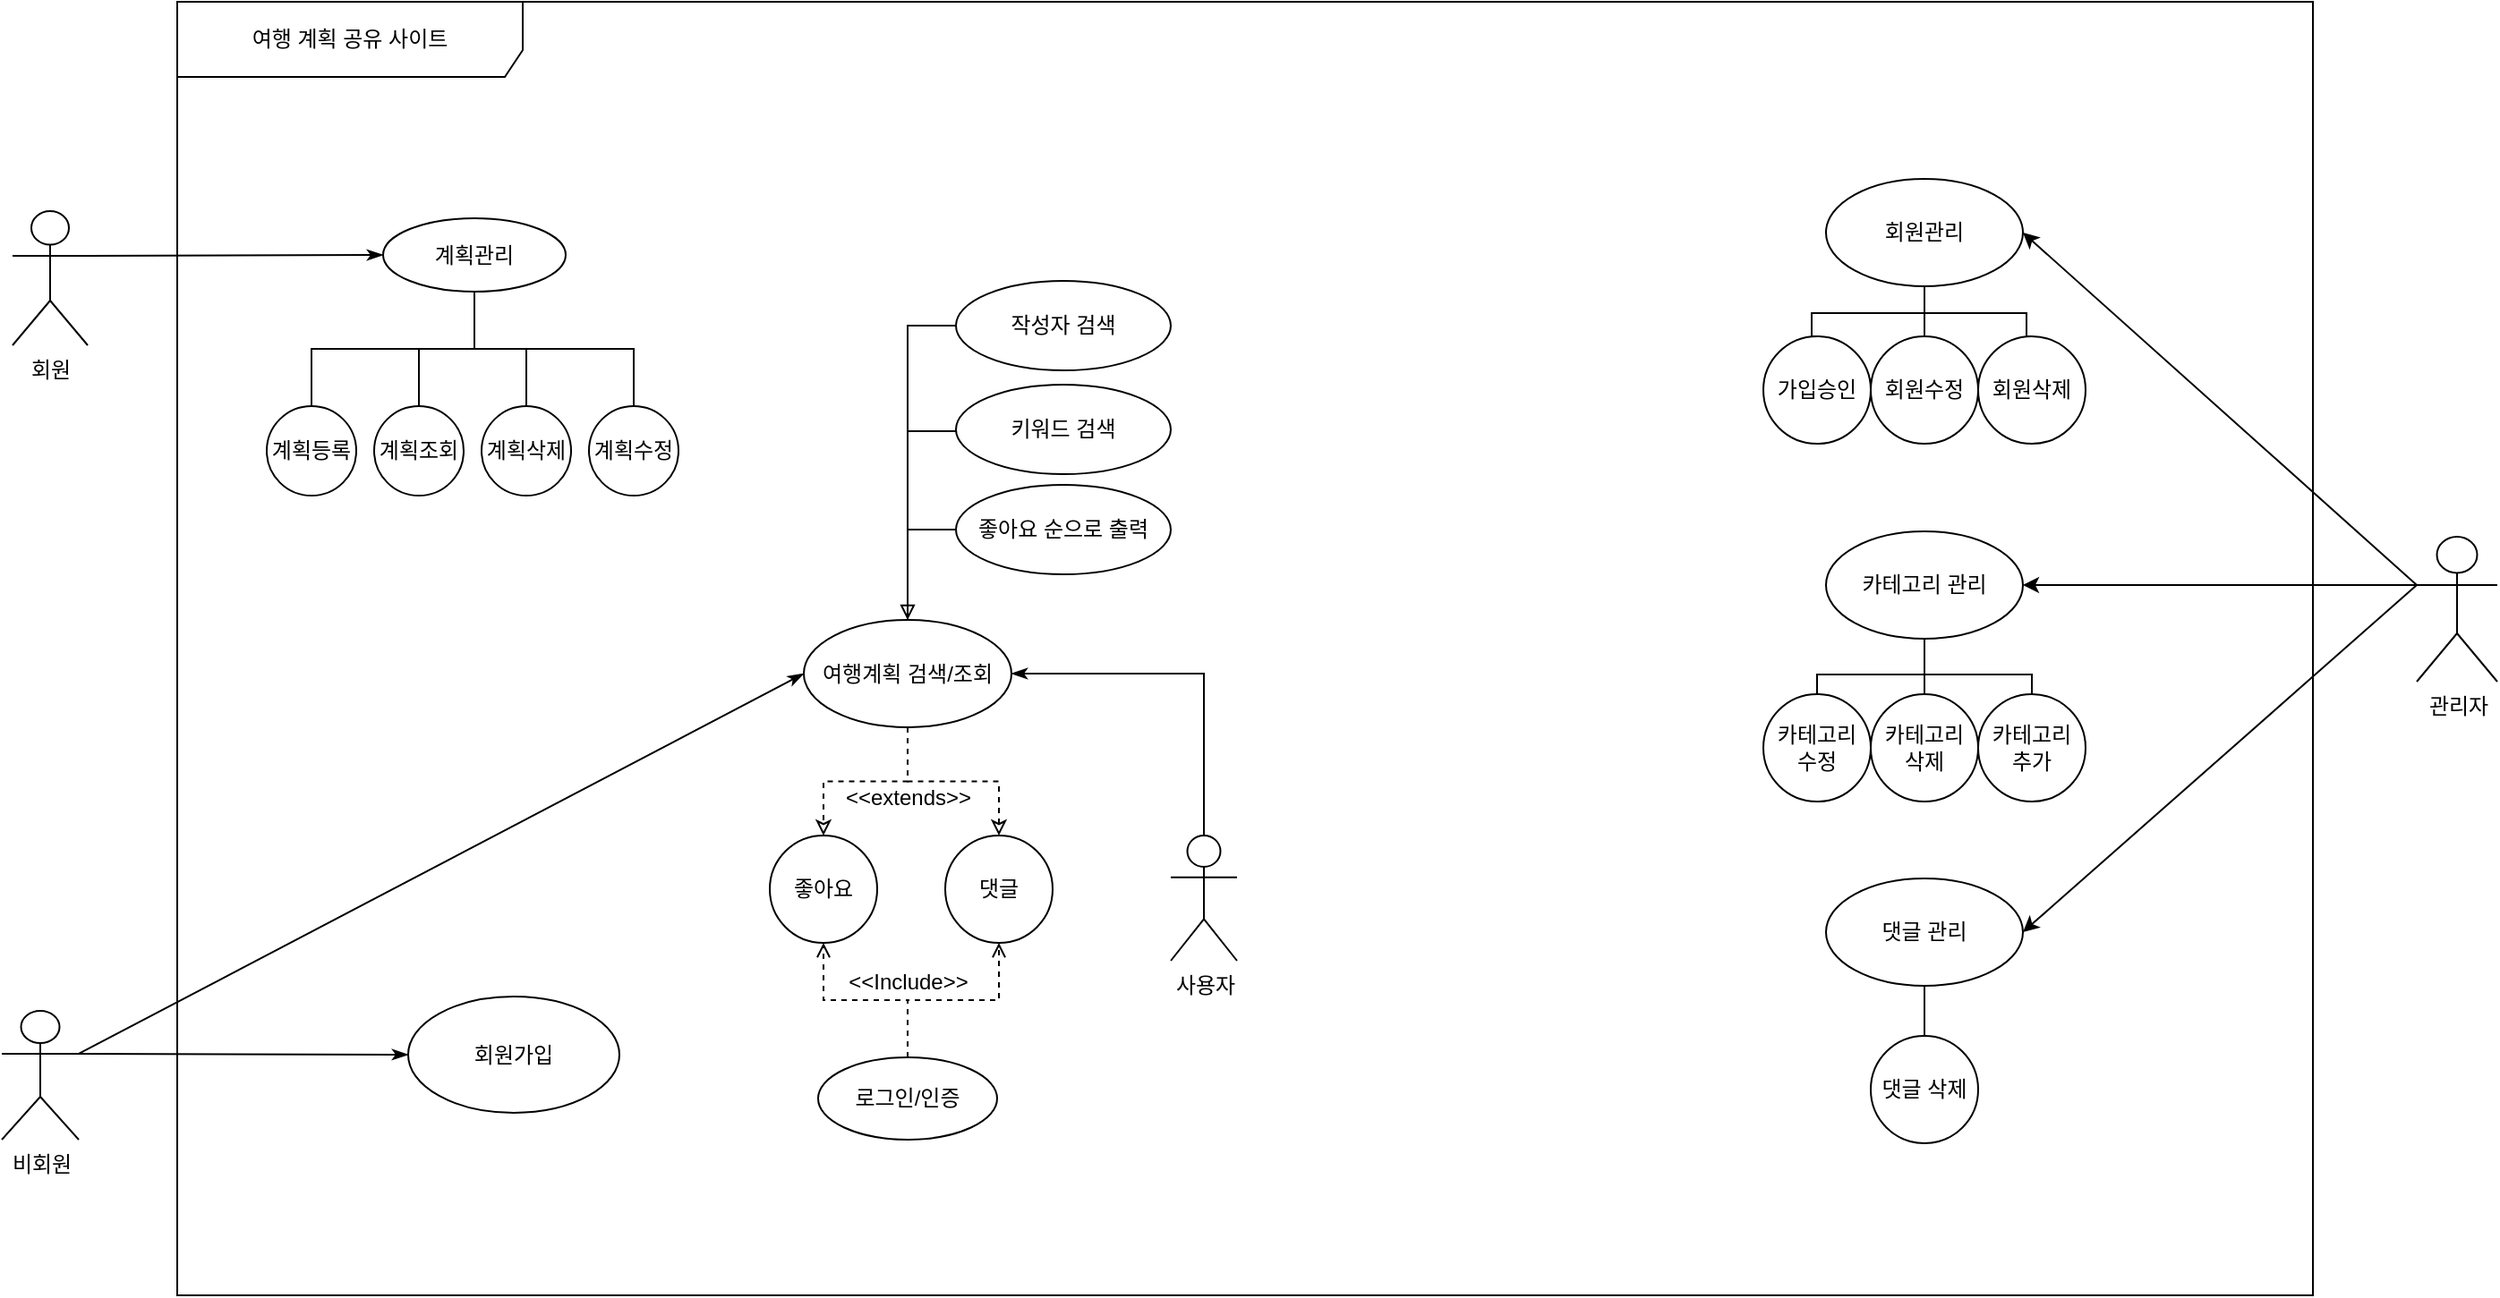 <mxfile version="24.8.6">
  <diagram name="페이지-1" id="PYfOYEmM3l3vUTJY-h2I">
    <mxGraphModel dx="1393" dy="1170" grid="0" gridSize="10" guides="1" tooltips="1" connect="1" arrows="1" fold="1" page="1" pageScale="1" pageWidth="2339" pageHeight="3300" math="0" shadow="0">
      <root>
        <mxCell id="0" />
        <mxCell id="1" parent="0" />
        <mxCell id="HmAks61mSc7AbNntd1kT-1" value="여행 계획 공유 사이트" style="shape=umlFrame;whiteSpace=wrap;html=1;pointerEvents=0;width=193;height=42;" vertex="1" parent="1">
          <mxGeometry x="230" y="160" width="1193" height="723" as="geometry" />
        </mxCell>
        <mxCell id="HmAks61mSc7AbNntd1kT-2" value="회원" style="shape=umlActor;verticalLabelPosition=bottom;verticalAlign=top;html=1;" vertex="1" parent="1">
          <mxGeometry x="138" y="277" width="42" height="75" as="geometry" />
        </mxCell>
        <mxCell id="HmAks61mSc7AbNntd1kT-3" value="비회원" style="shape=umlActor;verticalLabelPosition=bottom;verticalAlign=top;html=1;" vertex="1" parent="1">
          <mxGeometry x="132" y="724" width="43" height="72" as="geometry" />
        </mxCell>
        <mxCell id="HmAks61mSc7AbNntd1kT-7" value="회원가입" style="ellipse;whiteSpace=wrap;html=1;align=center;" vertex="1" parent="1">
          <mxGeometry x="359" y="716" width="118" height="65" as="geometry" />
        </mxCell>
        <mxCell id="HmAks61mSc7AbNntd1kT-10" value="계획조회" style="ellipse;whiteSpace=wrap;html=1;align=center;" vertex="1" parent="1">
          <mxGeometry x="340" y="386" width="50" height="50" as="geometry" />
        </mxCell>
        <mxCell id="HmAks61mSc7AbNntd1kT-17" value="" style="edgeStyle=orthogonalEdgeStyle;rounded=0;orthogonalLoop=1;jettySize=auto;html=1;endArrow=none;endFill=0;" edge="1" parent="1" source="HmAks61mSc7AbNntd1kT-12" target="HmAks61mSc7AbNntd1kT-16">
          <mxGeometry relative="1" as="geometry" />
        </mxCell>
        <mxCell id="HmAks61mSc7AbNntd1kT-18" style="edgeStyle=orthogonalEdgeStyle;rounded=0;orthogonalLoop=1;jettySize=auto;html=1;entryX=0.5;entryY=0;entryDx=0;entryDy=0;endArrow=none;endFill=0;exitX=0.5;exitY=1;exitDx=0;exitDy=0;" edge="1" parent="1" source="HmAks61mSc7AbNntd1kT-12" target="HmAks61mSc7AbNntd1kT-15">
          <mxGeometry relative="1" as="geometry" />
        </mxCell>
        <mxCell id="HmAks61mSc7AbNntd1kT-19" style="edgeStyle=orthogonalEdgeStyle;rounded=0;orthogonalLoop=1;jettySize=auto;html=1;entryX=0.5;entryY=0;entryDx=0;entryDy=0;endArrow=none;endFill=0;" edge="1" parent="1" source="HmAks61mSc7AbNntd1kT-12" target="HmAks61mSc7AbNntd1kT-10">
          <mxGeometry relative="1" as="geometry" />
        </mxCell>
        <mxCell id="HmAks61mSc7AbNntd1kT-20" style="edgeStyle=orthogonalEdgeStyle;rounded=0;orthogonalLoop=1;jettySize=auto;html=1;entryX=0.5;entryY=0;entryDx=0;entryDy=0;endArrow=none;endFill=0;exitX=0.5;exitY=1;exitDx=0;exitDy=0;" edge="1" parent="1" source="HmAks61mSc7AbNntd1kT-12" target="HmAks61mSc7AbNntd1kT-14">
          <mxGeometry relative="1" as="geometry" />
        </mxCell>
        <mxCell id="HmAks61mSc7AbNntd1kT-12" value="계획관리" style="ellipse;whiteSpace=wrap;html=1;align=center;" vertex="1" parent="1">
          <mxGeometry x="345" y="281" width="102" height="41" as="geometry" />
        </mxCell>
        <mxCell id="HmAks61mSc7AbNntd1kT-14" value="계획수정" style="ellipse;whiteSpace=wrap;html=1;align=center;" vertex="1" parent="1">
          <mxGeometry x="460" y="386" width="50" height="50" as="geometry" />
        </mxCell>
        <mxCell id="HmAks61mSc7AbNntd1kT-15" value="계획등록" style="ellipse;whiteSpace=wrap;html=1;align=center;" vertex="1" parent="1">
          <mxGeometry x="280" y="386" width="50" height="50" as="geometry" />
        </mxCell>
        <mxCell id="HmAks61mSc7AbNntd1kT-16" value="계획삭제" style="ellipse;whiteSpace=wrap;html=1;align=center;" vertex="1" parent="1">
          <mxGeometry x="400" y="386" width="50" height="50" as="geometry" />
        </mxCell>
        <mxCell id="HmAks61mSc7AbNntd1kT-22" value="좋아요" style="ellipse;whiteSpace=wrap;html=1;align=center;" vertex="1" parent="1">
          <mxGeometry x="561" y="626" width="60" height="60" as="geometry" />
        </mxCell>
        <mxCell id="HmAks61mSc7AbNntd1kT-46" value="" style="edgeStyle=orthogonalEdgeStyle;rounded=0;orthogonalLoop=1;jettySize=auto;html=1;dashed=1;endArrow=classic;endFill=0;" edge="1" parent="1" source="HmAks61mSc7AbNntd1kT-23" target="HmAks61mSc7AbNntd1kT-22">
          <mxGeometry relative="1" as="geometry" />
        </mxCell>
        <mxCell id="HmAks61mSc7AbNntd1kT-23" value="여행계획 검색/조회" style="ellipse;whiteSpace=wrap;html=1;align=center;" vertex="1" parent="1">
          <mxGeometry x="580" y="505.5" width="116" height="60" as="geometry" />
        </mxCell>
        <mxCell id="HmAks61mSc7AbNntd1kT-68" style="edgeStyle=orthogonalEdgeStyle;rounded=0;orthogonalLoop=1;jettySize=auto;html=1;entryX=0.5;entryY=1;entryDx=0;entryDy=0;dashed=1;endArrow=open;endFill=0;" edge="1" parent="1" source="HmAks61mSc7AbNntd1kT-24" target="HmAks61mSc7AbNntd1kT-66">
          <mxGeometry relative="1" as="geometry" />
        </mxCell>
        <mxCell id="HmAks61mSc7AbNntd1kT-70" style="edgeStyle=orthogonalEdgeStyle;rounded=0;orthogonalLoop=1;jettySize=auto;html=1;entryX=0.5;entryY=1;entryDx=0;entryDy=0;dashed=1;endArrow=open;endFill=0;" edge="1" parent="1" source="HmAks61mSc7AbNntd1kT-24" target="HmAks61mSc7AbNntd1kT-22">
          <mxGeometry relative="1" as="geometry" />
        </mxCell>
        <mxCell id="HmAks61mSc7AbNntd1kT-24" value="로그인/인증" style="ellipse;whiteSpace=wrap;html=1;align=center;" vertex="1" parent="1">
          <mxGeometry x="588" y="750" width="100" height="46" as="geometry" />
        </mxCell>
        <mxCell id="HmAks61mSc7AbNntd1kT-26" value="" style="endArrow=classicThin;html=1;rounded=0;exitX=1;exitY=0.333;exitDx=0;exitDy=0;exitPerimeter=0;entryX=0;entryY=0.5;entryDx=0;entryDy=0;endFill=1;" edge="1" parent="1" source="HmAks61mSc7AbNntd1kT-2" target="HmAks61mSc7AbNntd1kT-12">
          <mxGeometry relative="1" as="geometry">
            <mxPoint x="262" y="440" as="sourcePoint" />
            <mxPoint x="422" y="440" as="targetPoint" />
          </mxGeometry>
        </mxCell>
        <mxCell id="HmAks61mSc7AbNntd1kT-27" value="" style="resizable=0;html=1;whiteSpace=wrap;align=right;verticalAlign=bottom;" connectable="0" vertex="1" parent="HmAks61mSc7AbNntd1kT-26">
          <mxGeometry x="1" relative="1" as="geometry" />
        </mxCell>
        <mxCell id="HmAks61mSc7AbNntd1kT-28" value="" style="endArrow=classicThin;html=1;rounded=0;exitX=1;exitY=0.333;exitDx=0;exitDy=0;exitPerimeter=0;entryX=0;entryY=0.5;entryDx=0;entryDy=0;endFill=1;" edge="1" parent="1" source="HmAks61mSc7AbNntd1kT-3" target="HmAks61mSc7AbNntd1kT-23">
          <mxGeometry relative="1" as="geometry">
            <mxPoint x="277" y="739" as="sourcePoint" />
            <mxPoint x="490" y="800" as="targetPoint" />
          </mxGeometry>
        </mxCell>
        <mxCell id="HmAks61mSc7AbNntd1kT-29" value="" style="resizable=0;html=1;whiteSpace=wrap;align=right;verticalAlign=bottom;" connectable="0" vertex="1" parent="HmAks61mSc7AbNntd1kT-28">
          <mxGeometry x="1" relative="1" as="geometry" />
        </mxCell>
        <mxCell id="HmAks61mSc7AbNntd1kT-30" value="" style="endArrow=classicThin;html=1;rounded=0;exitX=1;exitY=0.333;exitDx=0;exitDy=0;exitPerimeter=0;entryX=0;entryY=0.5;entryDx=0;entryDy=0;endFill=1;" edge="1" parent="1" source="HmAks61mSc7AbNntd1kT-3" target="HmAks61mSc7AbNntd1kT-7">
          <mxGeometry relative="1" as="geometry">
            <mxPoint x="92" y="852" as="sourcePoint" />
            <mxPoint x="496" y="686" as="targetPoint" />
          </mxGeometry>
        </mxCell>
        <mxCell id="HmAks61mSc7AbNntd1kT-31" value="" style="resizable=0;html=1;whiteSpace=wrap;align=right;verticalAlign=bottom;" connectable="0" vertex="1" parent="HmAks61mSc7AbNntd1kT-30">
          <mxGeometry x="1" relative="1" as="geometry" />
        </mxCell>
        <mxCell id="HmAks61mSc7AbNntd1kT-36" value="사용자" style="shape=umlActor;verticalLabelPosition=bottom;verticalAlign=top;html=1;" vertex="1" parent="1">
          <mxGeometry x="785" y="626" width="37" height="70" as="geometry" />
        </mxCell>
        <mxCell id="HmAks61mSc7AbNntd1kT-37" value="" style="endArrow=classicThin;html=1;rounded=0;endFill=1;entryX=1;entryY=0.5;entryDx=0;entryDy=0;edgeStyle=orthogonalEdgeStyle;exitX=0.5;exitY=0;exitDx=0;exitDy=0;exitPerimeter=0;" edge="1" parent="1" source="HmAks61mSc7AbNntd1kT-36" target="HmAks61mSc7AbNntd1kT-23">
          <mxGeometry relative="1" as="geometry">
            <mxPoint x="804" y="580" as="sourcePoint" />
            <mxPoint x="1040" y="593" as="targetPoint" />
            <Array as="points">
              <mxPoint x="804" y="536" />
            </Array>
          </mxGeometry>
        </mxCell>
        <mxCell id="HmAks61mSc7AbNntd1kT-38" value="" style="resizable=0;html=1;whiteSpace=wrap;align=right;verticalAlign=bottom;" connectable="0" vertex="1" parent="HmAks61mSc7AbNntd1kT-37">
          <mxGeometry x="1" relative="1" as="geometry" />
        </mxCell>
        <mxCell id="HmAks61mSc7AbNntd1kT-51" style="rounded=0;orthogonalLoop=1;jettySize=auto;html=1;entryX=1;entryY=0.5;entryDx=0;entryDy=0;exitX=0;exitY=0.333;exitDx=0;exitDy=0;exitPerimeter=0;" edge="1" parent="1" source="HmAks61mSc7AbNntd1kT-43" target="HmAks61mSc7AbNntd1kT-44">
          <mxGeometry relative="1" as="geometry" />
        </mxCell>
        <mxCell id="HmAks61mSc7AbNntd1kT-43" value="관리자" style="shape=umlActor;verticalLabelPosition=bottom;verticalAlign=top;html=1;" vertex="1" parent="1">
          <mxGeometry x="1481" y="459" width="45" height="81" as="geometry" />
        </mxCell>
        <mxCell id="HmAks61mSc7AbNntd1kT-71" value="" style="edgeStyle=orthogonalEdgeStyle;rounded=0;orthogonalLoop=1;jettySize=auto;html=1;endArrow=none;endFill=0;exitX=0.5;exitY=1;exitDx=0;exitDy=0;" edge="1" parent="1" source="HmAks61mSc7AbNntd1kT-44" target="HmAks61mSc7AbNntd1kT-65">
          <mxGeometry relative="1" as="geometry" />
        </mxCell>
        <mxCell id="HmAks61mSc7AbNntd1kT-44" value="회원관리" style="ellipse;whiteSpace=wrap;html=1;align=center;" vertex="1" parent="1">
          <mxGeometry x="1151" y="259" width="110" height="60" as="geometry" />
        </mxCell>
        <mxCell id="HmAks61mSc7AbNntd1kT-49" value="회원삭제" style="ellipse;whiteSpace=wrap;html=1;align=center;" vertex="1" parent="1">
          <mxGeometry x="1236" y="347" width="60" height="60" as="geometry" />
        </mxCell>
        <mxCell id="HmAks61mSc7AbNntd1kT-41" value="&amp;lt;&amp;lt;Include&amp;gt;&amp;gt;" style="text;html=1;align=center;verticalAlign=middle;resizable=0;points=[];autosize=1;strokeColor=none;fillColor=none;" vertex="1" parent="1">
          <mxGeometry x="595.5" y="695" width="85" height="26" as="geometry" />
        </mxCell>
        <mxCell id="HmAks61mSc7AbNntd1kT-54" value="&amp;lt;&amp;lt;extends&amp;gt;&amp;gt;" style="text;html=1;align=center;verticalAlign=middle;resizable=0;points=[];autosize=1;strokeColor=none;fillColor=none;" vertex="1" parent="1">
          <mxGeometry x="594" y="592" width="88" height="26" as="geometry" />
        </mxCell>
        <mxCell id="HmAks61mSc7AbNntd1kT-56" value="" style="edgeStyle=orthogonalEdgeStyle;rounded=0;orthogonalLoop=1;jettySize=auto;html=1;endArrow=block;endFill=0;" edge="1" parent="1" source="HmAks61mSc7AbNntd1kT-55" target="HmAks61mSc7AbNntd1kT-23">
          <mxGeometry relative="1" as="geometry">
            <Array as="points">
              <mxPoint x="638" y="400" />
            </Array>
          </mxGeometry>
        </mxCell>
        <mxCell id="HmAks61mSc7AbNntd1kT-55" value="키워드 검색" style="ellipse;whiteSpace=wrap;html=1;align=center;" vertex="1" parent="1">
          <mxGeometry x="665" y="374" width="120" height="50" as="geometry" />
        </mxCell>
        <mxCell id="HmAks61mSc7AbNntd1kT-60" style="edgeStyle=orthogonalEdgeStyle;rounded=0;orthogonalLoop=1;jettySize=auto;html=1;startArrow=none;startFill=0;endArrow=none;endFill=0;exitX=0;exitY=0.5;exitDx=0;exitDy=0;" edge="1" parent="1" source="HmAks61mSc7AbNntd1kT-57">
          <mxGeometry relative="1" as="geometry">
            <mxPoint x="638" y="497" as="targetPoint" />
            <Array as="points">
              <mxPoint x="638" y="341" />
            </Array>
          </mxGeometry>
        </mxCell>
        <mxCell id="HmAks61mSc7AbNntd1kT-57" value="작성자 검색" style="ellipse;whiteSpace=wrap;html=1;align=center;" vertex="1" parent="1">
          <mxGeometry x="665" y="316" width="120" height="50" as="geometry" />
        </mxCell>
        <mxCell id="HmAks61mSc7AbNntd1kT-62" style="edgeStyle=orthogonalEdgeStyle;rounded=0;orthogonalLoop=1;jettySize=auto;html=1;endArrow=none;endFill=0;exitX=0;exitY=0.5;exitDx=0;exitDy=0;" edge="1" parent="1" source="HmAks61mSc7AbNntd1kT-58">
          <mxGeometry relative="1" as="geometry">
            <mxPoint x="638" y="505.5" as="targetPoint" />
            <mxPoint x="665" y="470" as="sourcePoint" />
            <Array as="points">
              <mxPoint x="638" y="455" />
            </Array>
          </mxGeometry>
        </mxCell>
        <mxCell id="HmAks61mSc7AbNntd1kT-58" value="좋아요 순으로 출력" style="ellipse;whiteSpace=wrap;html=1;align=center;" vertex="1" parent="1">
          <mxGeometry x="665" y="430" width="120" height="50" as="geometry" />
        </mxCell>
        <mxCell id="HmAks61mSc7AbNntd1kT-63" value="가입승인" style="ellipse;whiteSpace=wrap;html=1;align=center;" vertex="1" parent="1">
          <mxGeometry x="1116" y="347" width="60" height="60" as="geometry" />
        </mxCell>
        <mxCell id="HmAks61mSc7AbNntd1kT-65" value="회원수정" style="ellipse;whiteSpace=wrap;html=1;align=center;" vertex="1" parent="1">
          <mxGeometry x="1176" y="347" width="60" height="60" as="geometry" />
        </mxCell>
        <mxCell id="HmAks61mSc7AbNntd1kT-66" value="댓글" style="ellipse;whiteSpace=wrap;html=1;align=center;" vertex="1" parent="1">
          <mxGeometry x="659" y="626" width="60" height="60" as="geometry" />
        </mxCell>
        <mxCell id="HmAks61mSc7AbNntd1kT-67" value="" style="edgeStyle=orthogonalEdgeStyle;rounded=0;orthogonalLoop=1;jettySize=auto;html=1;dashed=1;endArrow=classic;endFill=0;entryX=0.5;entryY=0;entryDx=0;entryDy=0;exitX=0.5;exitY=1;exitDx=0;exitDy=0;" edge="1" parent="1" source="HmAks61mSc7AbNntd1kT-23" target="HmAks61mSc7AbNntd1kT-66">
          <mxGeometry relative="1" as="geometry">
            <mxPoint x="728" y="568" as="sourcePoint" />
            <mxPoint x="700" y="629" as="targetPoint" />
          </mxGeometry>
        </mxCell>
        <mxCell id="HmAks61mSc7AbNntd1kT-74" value="" style="edgeStyle=orthogonalEdgeStyle;rounded=0;orthogonalLoop=1;jettySize=auto;html=1;entryX=0.5;entryY=0;entryDx=0;entryDy=0;exitX=0.5;exitY=1;exitDx=0;exitDy=0;endArrow=none;endFill=0;" edge="1" parent="1" source="HmAks61mSc7AbNntd1kT-44" target="HmAks61mSc7AbNntd1kT-63">
          <mxGeometry relative="1" as="geometry">
            <mxPoint x="1151" y="309.5" as="sourcePoint" />
            <mxPoint x="1151" y="327.5" as="targetPoint" />
            <Array as="points">
              <mxPoint x="1206" y="334" />
              <mxPoint x="1143" y="334" />
            </Array>
          </mxGeometry>
        </mxCell>
        <mxCell id="HmAks61mSc7AbNntd1kT-75" value="" style="edgeStyle=orthogonalEdgeStyle;rounded=0;orthogonalLoop=1;jettySize=auto;html=1;entryX=0.5;entryY=0;entryDx=0;entryDy=0;exitX=0.5;exitY=1;exitDx=0;exitDy=0;endArrow=none;endFill=0;" edge="1" parent="1" source="HmAks61mSc7AbNntd1kT-44" target="HmAks61mSc7AbNntd1kT-49">
          <mxGeometry relative="1" as="geometry">
            <mxPoint x="1281" y="316" as="sourcePoint" />
            <mxPoint x="1221" y="334" as="targetPoint" />
            <Array as="points">
              <mxPoint x="1206" y="334" />
              <mxPoint x="1263" y="334" />
            </Array>
          </mxGeometry>
        </mxCell>
        <mxCell id="HmAks61mSc7AbNntd1kT-78" style="rounded=0;orthogonalLoop=1;jettySize=auto;html=1;entryX=1;entryY=0.5;entryDx=0;entryDy=0;exitX=0;exitY=0.333;exitDx=0;exitDy=0;exitPerimeter=0;" edge="1" parent="1" source="HmAks61mSc7AbNntd1kT-43" target="HmAks61mSc7AbNntd1kT-81">
          <mxGeometry relative="1" as="geometry">
            <mxPoint x="1459.5" y="620.5" as="sourcePoint" />
            <mxPoint x="1254.0" y="484.5" as="targetPoint" />
          </mxGeometry>
        </mxCell>
        <mxCell id="HmAks61mSc7AbNntd1kT-79" style="rounded=0;orthogonalLoop=1;jettySize=auto;html=1;entryX=1;entryY=0.5;entryDx=0;entryDy=0;exitX=0;exitY=0.333;exitDx=0;exitDy=0;exitPerimeter=0;" edge="1" parent="1" source="HmAks61mSc7AbNntd1kT-43" target="HmAks61mSc7AbNntd1kT-82">
          <mxGeometry relative="1" as="geometry">
            <mxPoint x="1459" y="526" as="sourcePoint" />
            <mxPoint x="1254.0" y="615.5" as="targetPoint" />
          </mxGeometry>
        </mxCell>
        <mxCell id="HmAks61mSc7AbNntd1kT-80" value="댓글 삭제" style="ellipse;whiteSpace=wrap;html=1;align=center;" vertex="1" parent="1">
          <mxGeometry x="1176" y="738" width="60" height="60" as="geometry" />
        </mxCell>
        <mxCell id="HmAks61mSc7AbNntd1kT-88" value="" style="edgeStyle=orthogonalEdgeStyle;rounded=0;orthogonalLoop=1;jettySize=auto;html=1;entryX=0.5;entryY=0;entryDx=0;entryDy=0;exitX=0.5;exitY=1;exitDx=0;exitDy=0;endArrow=none;endFill=0;" edge="1" parent="1" source="HmAks61mSc7AbNntd1kT-81" target="HmAks61mSc7AbNntd1kT-86">
          <mxGeometry relative="1" as="geometry">
            <mxPoint x="1196" y="527" as="sourcePoint" />
            <mxPoint x="1196" y="553" as="targetPoint" />
            <Array as="points">
              <mxPoint x="1206" y="531" />
              <mxPoint x="1206" y="531" />
            </Array>
          </mxGeometry>
        </mxCell>
        <mxCell id="HmAks61mSc7AbNntd1kT-89" style="edgeStyle=orthogonalEdgeStyle;rounded=0;orthogonalLoop=1;jettySize=auto;html=1;entryX=0.5;entryY=0;entryDx=0;entryDy=0;endArrow=none;endFill=0;" edge="1" parent="1" source="HmAks61mSc7AbNntd1kT-81" target="HmAks61mSc7AbNntd1kT-85">
          <mxGeometry relative="1" as="geometry" />
        </mxCell>
        <mxCell id="HmAks61mSc7AbNntd1kT-90" style="edgeStyle=orthogonalEdgeStyle;rounded=0;orthogonalLoop=1;jettySize=auto;html=1;entryX=0.5;entryY=0;entryDx=0;entryDy=0;endArrow=none;endFill=0;" edge="1" parent="1" source="HmAks61mSc7AbNntd1kT-81" target="HmAks61mSc7AbNntd1kT-87">
          <mxGeometry relative="1" as="geometry" />
        </mxCell>
        <mxCell id="HmAks61mSc7AbNntd1kT-81" value="카테고리 관리" style="ellipse;whiteSpace=wrap;html=1;align=center;" vertex="1" parent="1">
          <mxGeometry x="1151" y="456" width="110" height="60" as="geometry" />
        </mxCell>
        <mxCell id="HmAks61mSc7AbNntd1kT-84" value="" style="edgeStyle=orthogonalEdgeStyle;rounded=0;orthogonalLoop=1;jettySize=auto;html=1;endArrow=none;endFill=0;" edge="1" parent="1" source="HmAks61mSc7AbNntd1kT-82" target="HmAks61mSc7AbNntd1kT-80">
          <mxGeometry relative="1" as="geometry" />
        </mxCell>
        <mxCell id="HmAks61mSc7AbNntd1kT-82" value="댓글 관리" style="ellipse;whiteSpace=wrap;html=1;align=center;" vertex="1" parent="1">
          <mxGeometry x="1151" y="650" width="110" height="60" as="geometry" />
        </mxCell>
        <mxCell id="HmAks61mSc7AbNntd1kT-85" value="카테고리&lt;div&gt;수정&lt;/div&gt;" style="ellipse;whiteSpace=wrap;html=1;align=center;" vertex="1" parent="1">
          <mxGeometry x="1116" y="547" width="60" height="60" as="geometry" />
        </mxCell>
        <mxCell id="HmAks61mSc7AbNntd1kT-86" value="카테고리&lt;div&gt;삭제&lt;/div&gt;" style="ellipse;whiteSpace=wrap;html=1;align=center;" vertex="1" parent="1">
          <mxGeometry x="1176" y="547" width="60" height="60" as="geometry" />
        </mxCell>
        <mxCell id="HmAks61mSc7AbNntd1kT-87" value="카테고리&lt;div&gt;추가&lt;/div&gt;" style="ellipse;whiteSpace=wrap;html=1;align=center;" vertex="1" parent="1">
          <mxGeometry x="1236" y="547" width="60" height="60" as="geometry" />
        </mxCell>
      </root>
    </mxGraphModel>
  </diagram>
</mxfile>
